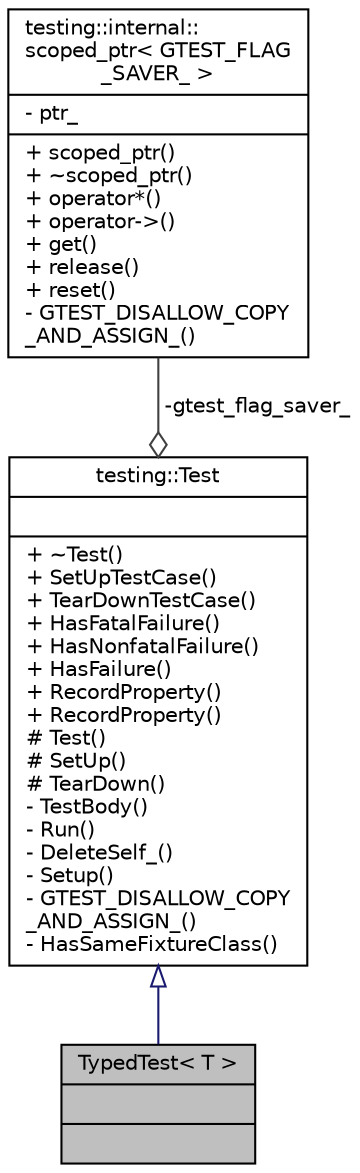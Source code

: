digraph "TypedTest&lt; T &gt;"
{
  edge [fontname="Helvetica",fontsize="10",labelfontname="Helvetica",labelfontsize="10"];
  node [fontname="Helvetica",fontsize="10",shape=record];
  Node2 [label="{TypedTest\< T \>\n||}",height=0.2,width=0.4,color="black", fillcolor="grey75", style="filled", fontcolor="black"];
  Node3 -> Node2 [dir="back",color="midnightblue",fontsize="10",style="solid",arrowtail="onormal",fontname="Helvetica"];
  Node3 [label="{testing::Test\n||+ ~Test()\l+ SetUpTestCase()\l+ TearDownTestCase()\l+ HasFatalFailure()\l+ HasNonfatalFailure()\l+ HasFailure()\l+ RecordProperty()\l+ RecordProperty()\l# Test()\l# SetUp()\l# TearDown()\l- TestBody()\l- Run()\l- DeleteSelf_()\l- Setup()\l- GTEST_DISALLOW_COPY\l_AND_ASSIGN_()\l- HasSameFixtureClass()\l}",height=0.2,width=0.4,color="black", fillcolor="white", style="filled",URL="$df/d69/classtesting_1_1_test.html"];
  Node4 -> Node3 [color="grey25",fontsize="10",style="solid",label=" -gtest_flag_saver_" ,arrowhead="odiamond",fontname="Helvetica"];
  Node4 [label="{testing::internal::\lscoped_ptr\< GTEST_FLAG\l_SAVER_ \>\n|- ptr_\l|+ scoped_ptr()\l+ ~scoped_ptr()\l+ operator*()\l+ operator-\>()\l+ get()\l+ release()\l+ reset()\l- GTEST_DISALLOW_COPY\l_AND_ASSIGN_()\l}",height=0.2,width=0.4,color="black", fillcolor="white", style="filled",URL="$de/d6a/classtesting_1_1internal_1_1scoped__ptr.html"];
}
